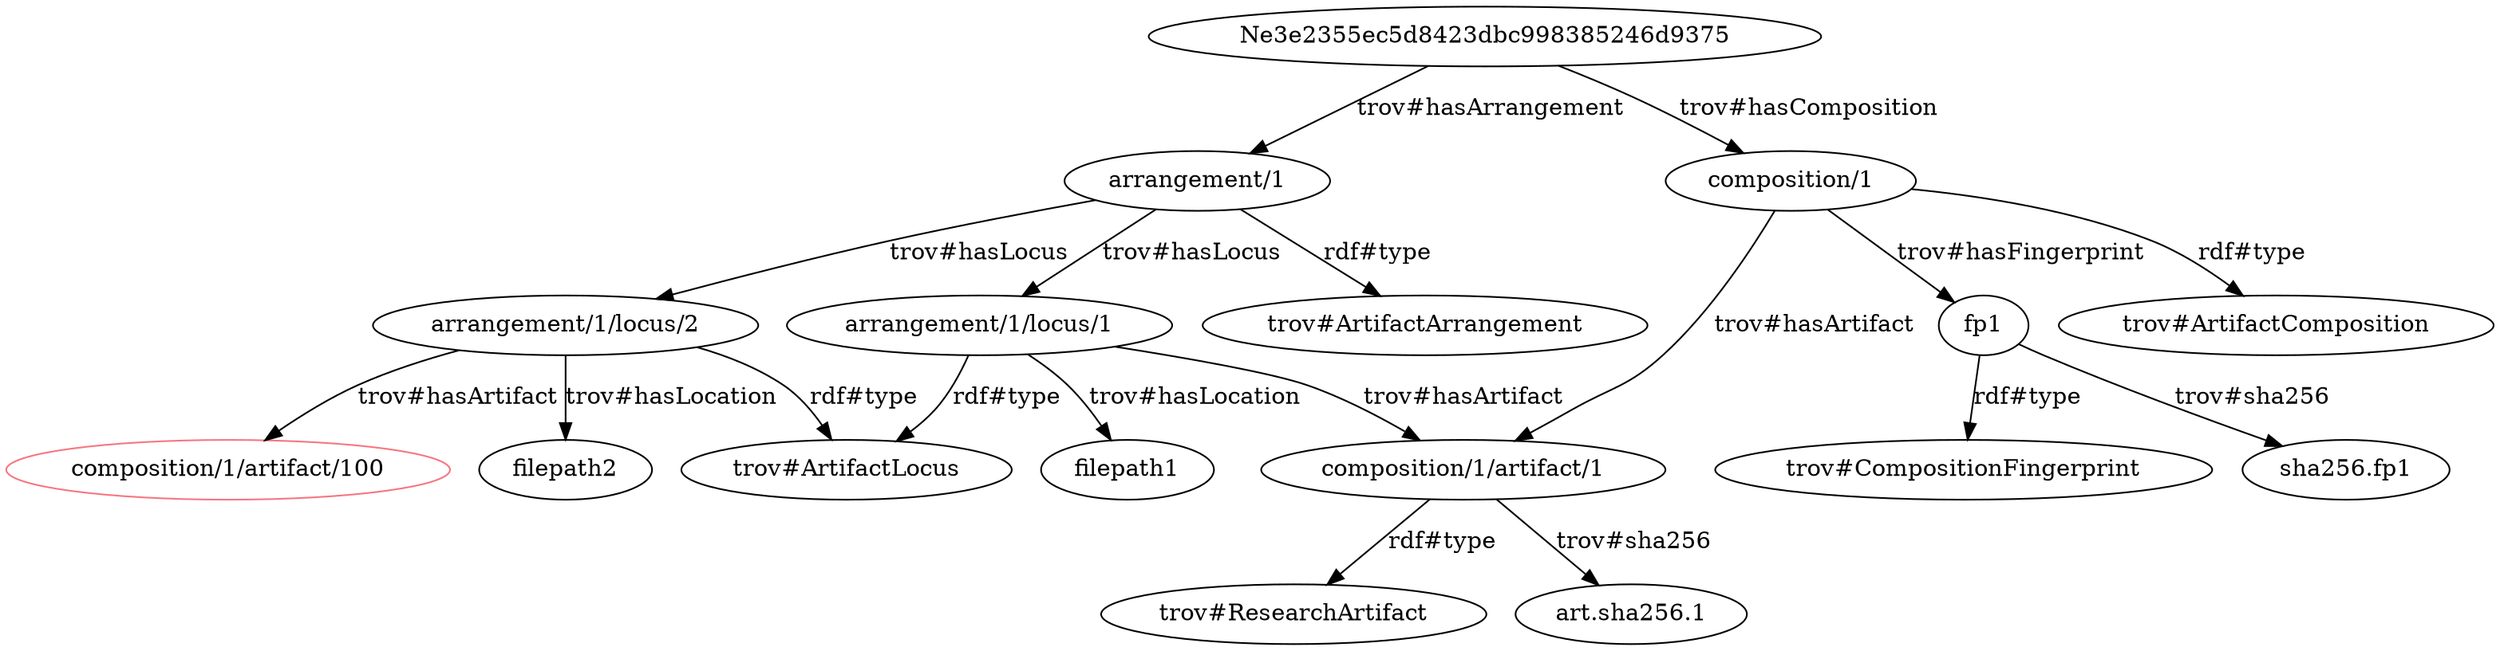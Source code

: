 strict digraph "" {
	"arrangement/1/locus/1" -> "trov#ArtifactLocus"	[label="rdf#type"];
	"arrangement/1/locus/1" -> filepath1	[label="trov#hasLocation"];
	"arrangement/1/locus/1" -> "composition/1/artifact/1"	[label="trov#hasArtifact"];
	"arrangement/1/locus/2" -> "trov#ArtifactLocus"	[label="rdf#type"];
	"arrangement/1/locus/2" -> filepath2	[label="trov#hasLocation"];
	"composition/1/artifact/100"	[color="#f77580"];
	"arrangement/1/locus/2" -> "composition/1/artifact/100"	[label="trov#hasArtifact"];
	"arrangement/1" -> "arrangement/1/locus/1"	[label="trov#hasLocus"];
	"arrangement/1" -> "arrangement/1/locus/2"	[label="trov#hasLocus"];
	"arrangement/1" -> "trov#ArtifactArrangement"	[label="rdf#type"];
	"composition/1/artifact/1" -> "trov#ResearchArtifact"	[label="rdf#type"];
	"composition/1/artifact/1" -> "art.sha256.1"	[label="trov#sha256"];
	Ne3e2355ec5d8423dbc998385246d9375 -> "arrangement/1"	[label="trov#hasArrangement"];
	Ne3e2355ec5d8423dbc998385246d9375 -> "composition/1"	[label="trov#hasComposition"];
	fp1 -> "sha256.fp1"	[label="trov#sha256"];
	fp1 -> "trov#CompositionFingerprint"	[label="rdf#type"];
	"composition/1" -> "composition/1/artifact/1"	[label="trov#hasArtifact"];
	"composition/1" -> fp1	[label="trov#hasFingerprint"];
	"composition/1" -> "trov#ArtifactComposition"	[label="rdf#type"];
}
